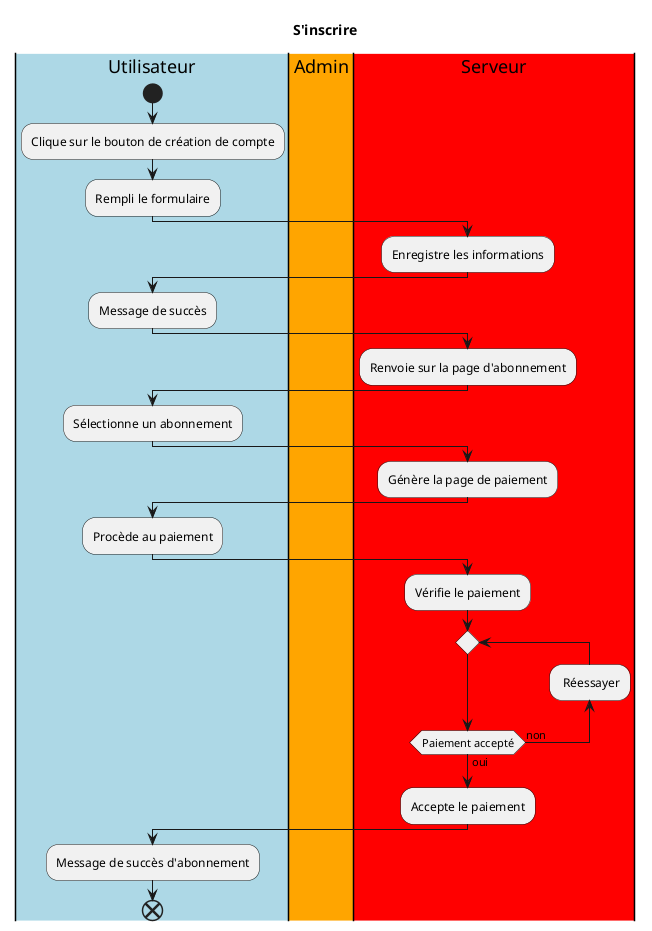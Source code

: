 @startuml CineCourts
title "S'inscrire"

|#LightBlue|Utilisateur|
|#Orange|Admin|
|#Red|Serveur|

    |Utilisateur|
    start
    :Clique sur le bouton de création de compte;
    :Rempli le formulaire;
    |Serveur|
    :Enregistre les informations;
    |Utilisateur|
    :Message de succès;
    |Serveur|
    :Renvoie sur la page d'abonnement; 
    |Utilisateur|
    :Sélectionne un abonnement; 
    |Serveur|
    :Génère la page de paiement; 
    |Utilisateur|
    :Procède au paiement;
    |Serveur|
    :Vérifie le paiement; 
    repeat
        backward: Réessayer;
        |Utilisateur|
        |Serveur|
        repeatwhile (Paiement accepté) is (non) not (oui)
        :Accepte le paiement;
        |Utilisateur|
        :Message de succès d'abonnement;
        end



@enduml